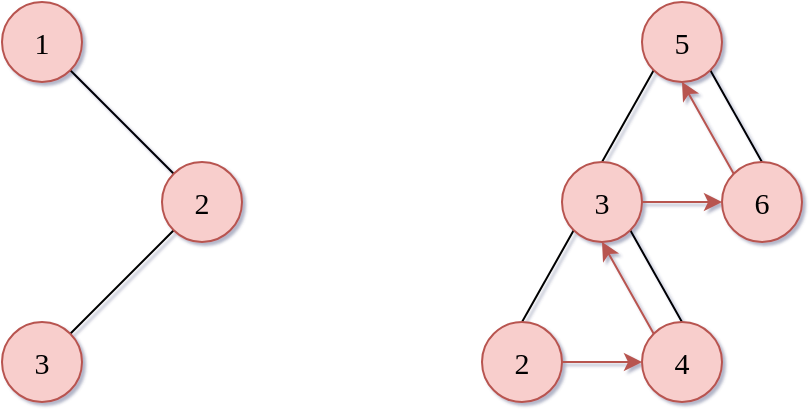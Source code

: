 <mxfile version="16.2.4" type="github">
  <diagram id="Nryskoi3e-QVYhAvInYd" name="第 1 页">
    <mxGraphModel dx="1886" dy="810" grid="1" gridSize="10" guides="1" tooltips="1" connect="1" arrows="1" fold="1" page="1" pageScale="1" pageWidth="827" pageHeight="1169" background="#FFFFFF" math="0" shadow="1">
      <root>
        <mxCell id="0" />
        <mxCell id="1" parent="0" />
        <mxCell id="WTiU70Mpl774NHr63Cpw-4" style="rounded=0;orthogonalLoop=1;jettySize=auto;html=1;exitX=1;exitY=1;exitDx=0;exitDy=0;entryX=0;entryY=0;entryDx=0;entryDy=0;fontFamily=Comic Sans MS;fontSize=15;endArrow=none;endFill=0;" parent="1" source="WTiU70Mpl774NHr63Cpw-1" target="WTiU70Mpl774NHr63Cpw-2" edge="1">
          <mxGeometry relative="1" as="geometry" />
        </mxCell>
        <mxCell id="WTiU70Mpl774NHr63Cpw-1" value="&lt;font style=&quot;font-size: 15px&quot; face=&quot;Comic Sans MS&quot;&gt;1&lt;/font&gt;" style="ellipse;whiteSpace=wrap;html=1;aspect=fixed;fillColor=#f8cecc;strokeColor=#b85450;" parent="1" vertex="1">
          <mxGeometry x="280" y="240" width="40" height="40" as="geometry" />
        </mxCell>
        <mxCell id="WTiU70Mpl774NHr63Cpw-5" style="edgeStyle=none;rounded=0;orthogonalLoop=1;jettySize=auto;html=1;exitX=0;exitY=1;exitDx=0;exitDy=0;entryX=1;entryY=0;entryDx=0;entryDy=0;fontFamily=Comic Sans MS;fontSize=15;endArrow=none;endFill=0;" parent="1" source="WTiU70Mpl774NHr63Cpw-2" target="WTiU70Mpl774NHr63Cpw-3" edge="1">
          <mxGeometry relative="1" as="geometry" />
        </mxCell>
        <mxCell id="WTiU70Mpl774NHr63Cpw-2" value="&lt;font style=&quot;font-size: 15px&quot; face=&quot;Comic Sans MS&quot;&gt;2&lt;/font&gt;" style="ellipse;whiteSpace=wrap;html=1;aspect=fixed;fillColor=#f8cecc;strokeColor=#b85450;" parent="1" vertex="1">
          <mxGeometry x="360" y="320" width="40" height="40" as="geometry" />
        </mxCell>
        <mxCell id="WTiU70Mpl774NHr63Cpw-3" value="&lt;font style=&quot;font-size: 15px&quot; face=&quot;Comic Sans MS&quot;&gt;3&lt;/font&gt;" style="ellipse;whiteSpace=wrap;html=1;aspect=fixed;fillColor=#f8cecc;strokeColor=#b85450;" parent="1" vertex="1">
          <mxGeometry x="280" y="400" width="40" height="40" as="geometry" />
        </mxCell>
        <mxCell id="pRW-V83eSqNGI4kt7MfT-7" style="rounded=0;orthogonalLoop=1;jettySize=auto;html=1;exitX=0;exitY=1;exitDx=0;exitDy=0;entryX=0.5;entryY=0;entryDx=0;entryDy=0;endArrow=none;endFill=0;" parent="1" source="pRW-V83eSqNGI4kt7MfT-1" target="pRW-V83eSqNGI4kt7MfT-2" edge="1">
          <mxGeometry relative="1" as="geometry" />
        </mxCell>
        <mxCell id="pRW-V83eSqNGI4kt7MfT-8" style="edgeStyle=none;rounded=0;orthogonalLoop=1;jettySize=auto;html=1;exitX=1;exitY=1;exitDx=0;exitDy=0;entryX=0.5;entryY=0;entryDx=0;entryDy=0;endArrow=none;endFill=0;" parent="1" source="pRW-V83eSqNGI4kt7MfT-1" target="pRW-V83eSqNGI4kt7MfT-3" edge="1">
          <mxGeometry relative="1" as="geometry" />
        </mxCell>
        <mxCell id="pRW-V83eSqNGI4kt7MfT-1" value="&lt;font style=&quot;font-size: 15px&quot; face=&quot;Comic Sans MS&quot;&gt;5&lt;/font&gt;" style="ellipse;whiteSpace=wrap;html=1;aspect=fixed;fillColor=#f8cecc;strokeColor=#b85450;" parent="1" vertex="1">
          <mxGeometry x="600" y="240" width="40" height="40" as="geometry" />
        </mxCell>
        <mxCell id="pRW-V83eSqNGI4kt7MfT-9" style="edgeStyle=none;rounded=0;orthogonalLoop=1;jettySize=auto;html=1;exitX=0;exitY=1;exitDx=0;exitDy=0;entryX=0.5;entryY=0;entryDx=0;entryDy=0;endArrow=none;endFill=0;" parent="1" source="pRW-V83eSqNGI4kt7MfT-2" target="pRW-V83eSqNGI4kt7MfT-4" edge="1">
          <mxGeometry relative="1" as="geometry" />
        </mxCell>
        <mxCell id="pRW-V83eSqNGI4kt7MfT-11" style="edgeStyle=none;rounded=0;orthogonalLoop=1;jettySize=auto;html=1;exitX=1;exitY=1;exitDx=0;exitDy=0;entryX=0.5;entryY=0;entryDx=0;entryDy=0;endArrow=none;endFill=0;" parent="1" source="pRW-V83eSqNGI4kt7MfT-2" target="pRW-V83eSqNGI4kt7MfT-5" edge="1">
          <mxGeometry relative="1" as="geometry" />
        </mxCell>
        <mxCell id="6YCIEU8XyTSO8tnPfCRO-4" style="edgeStyle=none;rounded=0;orthogonalLoop=1;jettySize=auto;html=1;exitX=1;exitY=0.5;exitDx=0;exitDy=0;entryX=0;entryY=0.5;entryDx=0;entryDy=0;fillColor=#f8cecc;strokeColor=#b85450;" edge="1" parent="1" source="pRW-V83eSqNGI4kt7MfT-2" target="pRW-V83eSqNGI4kt7MfT-3">
          <mxGeometry relative="1" as="geometry" />
        </mxCell>
        <mxCell id="pRW-V83eSqNGI4kt7MfT-2" value="&lt;font style=&quot;font-size: 15px&quot; face=&quot;Comic Sans MS&quot;&gt;3&lt;/font&gt;" style="ellipse;whiteSpace=wrap;html=1;aspect=fixed;fillColor=#f8cecc;strokeColor=#b85450;" parent="1" vertex="1">
          <mxGeometry x="560" y="320" width="40" height="40" as="geometry" />
        </mxCell>
        <mxCell id="6YCIEU8XyTSO8tnPfCRO-5" style="edgeStyle=none;rounded=0;orthogonalLoop=1;jettySize=auto;html=1;exitX=0;exitY=0;exitDx=0;exitDy=0;entryX=0.5;entryY=1;entryDx=0;entryDy=0;fillColor=#f8cecc;strokeColor=#b85450;" edge="1" parent="1" source="pRW-V83eSqNGI4kt7MfT-3" target="pRW-V83eSqNGI4kt7MfT-1">
          <mxGeometry relative="1" as="geometry" />
        </mxCell>
        <mxCell id="pRW-V83eSqNGI4kt7MfT-3" value="&lt;font style=&quot;font-size: 15px&quot; face=&quot;Comic Sans MS&quot;&gt;6&lt;/font&gt;" style="ellipse;whiteSpace=wrap;html=1;aspect=fixed;fillColor=#f8cecc;strokeColor=#b85450;" parent="1" vertex="1">
          <mxGeometry x="640" y="320" width="40" height="40" as="geometry" />
        </mxCell>
        <mxCell id="6YCIEU8XyTSO8tnPfCRO-2" style="edgeStyle=none;rounded=0;orthogonalLoop=1;jettySize=auto;html=1;exitX=1;exitY=0.5;exitDx=0;exitDy=0;entryX=0;entryY=0.5;entryDx=0;entryDy=0;fillColor=#f8cecc;strokeColor=#b85450;" edge="1" parent="1" source="pRW-V83eSqNGI4kt7MfT-4" target="pRW-V83eSqNGI4kt7MfT-5">
          <mxGeometry relative="1" as="geometry" />
        </mxCell>
        <mxCell id="pRW-V83eSqNGI4kt7MfT-4" value="&lt;font style=&quot;font-size: 15px&quot; face=&quot;Comic Sans MS&quot;&gt;2&lt;/font&gt;" style="ellipse;whiteSpace=wrap;html=1;aspect=fixed;fillColor=#f8cecc;strokeColor=#b85450;" parent="1" vertex="1">
          <mxGeometry x="520" y="400" width="40" height="40" as="geometry" />
        </mxCell>
        <mxCell id="6YCIEU8XyTSO8tnPfCRO-3" style="edgeStyle=none;rounded=0;orthogonalLoop=1;jettySize=auto;html=1;exitX=0;exitY=0;exitDx=0;exitDy=0;entryX=0.5;entryY=1;entryDx=0;entryDy=0;fillColor=#f8cecc;strokeColor=#b85450;" edge="1" parent="1" source="pRW-V83eSqNGI4kt7MfT-5" target="pRW-V83eSqNGI4kt7MfT-2">
          <mxGeometry relative="1" as="geometry" />
        </mxCell>
        <mxCell id="pRW-V83eSqNGI4kt7MfT-5" value="&lt;font style=&quot;font-size: 15px&quot; face=&quot;Comic Sans MS&quot;&gt;4&lt;/font&gt;" style="ellipse;whiteSpace=wrap;html=1;aspect=fixed;fillColor=#f8cecc;strokeColor=#b85450;" parent="1" vertex="1">
          <mxGeometry x="600" y="400" width="40" height="40" as="geometry" />
        </mxCell>
      </root>
    </mxGraphModel>
  </diagram>
</mxfile>
